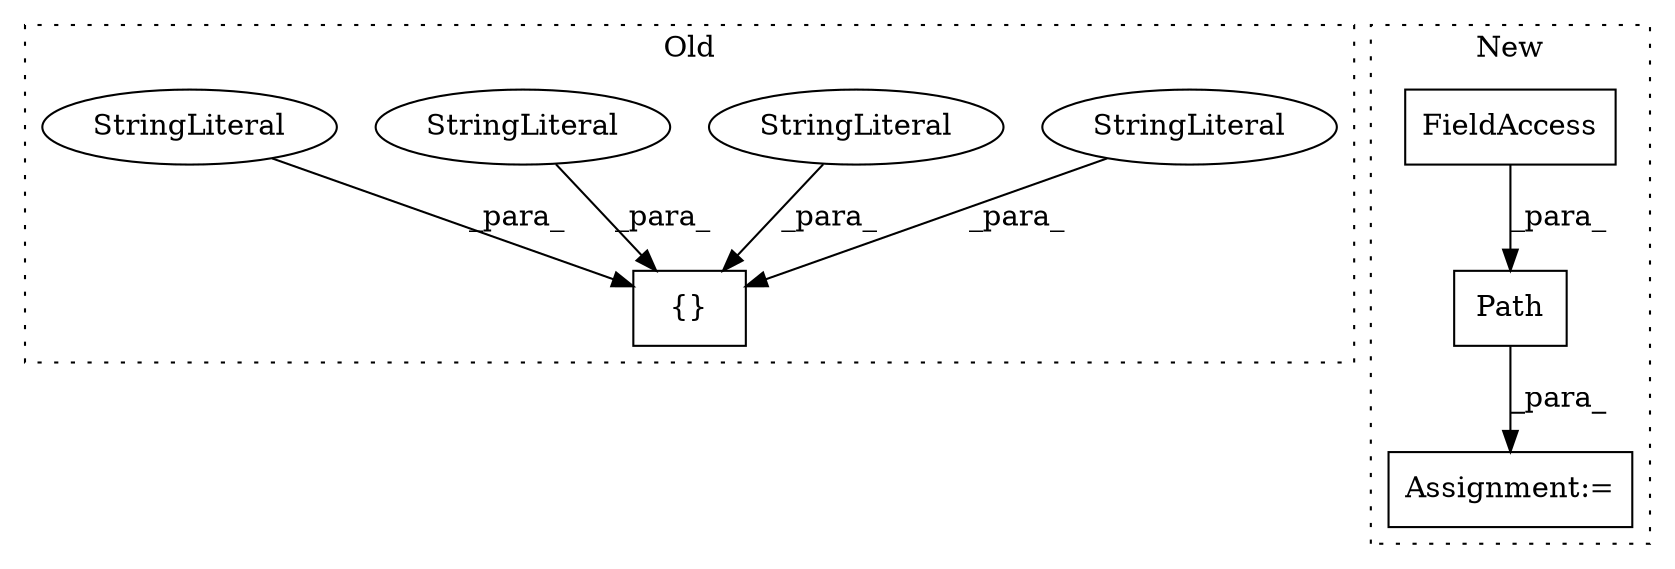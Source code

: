digraph G {
subgraph cluster0 {
1 [label="{}" a="4" s="932,975" l="1,1" shape="box"];
4 [label="StringLiteral" a="45" s="962" l="9" shape="ellipse"];
5 [label="StringLiteral" a="45" s="933" l="12" shape="ellipse"];
7 [label="StringLiteral" a="45" s="972" l="3" shape="ellipse"];
8 [label="StringLiteral" a="45" s="946" l="15" shape="ellipse"];
label = "Old";
style="dotted";
}
subgraph cluster1 {
2 [label="Path" a="32" s="515,528" l="5,1" shape="box"];
3 [label="Assignment:=" a="7" s="562" l="1" shape="box"];
6 [label="FieldAccess" a="22" s="520" l="8" shape="box"];
label = "New";
style="dotted";
}
2 -> 3 [label="_para_"];
4 -> 1 [label="_para_"];
5 -> 1 [label="_para_"];
6 -> 2 [label="_para_"];
7 -> 1 [label="_para_"];
8 -> 1 [label="_para_"];
}